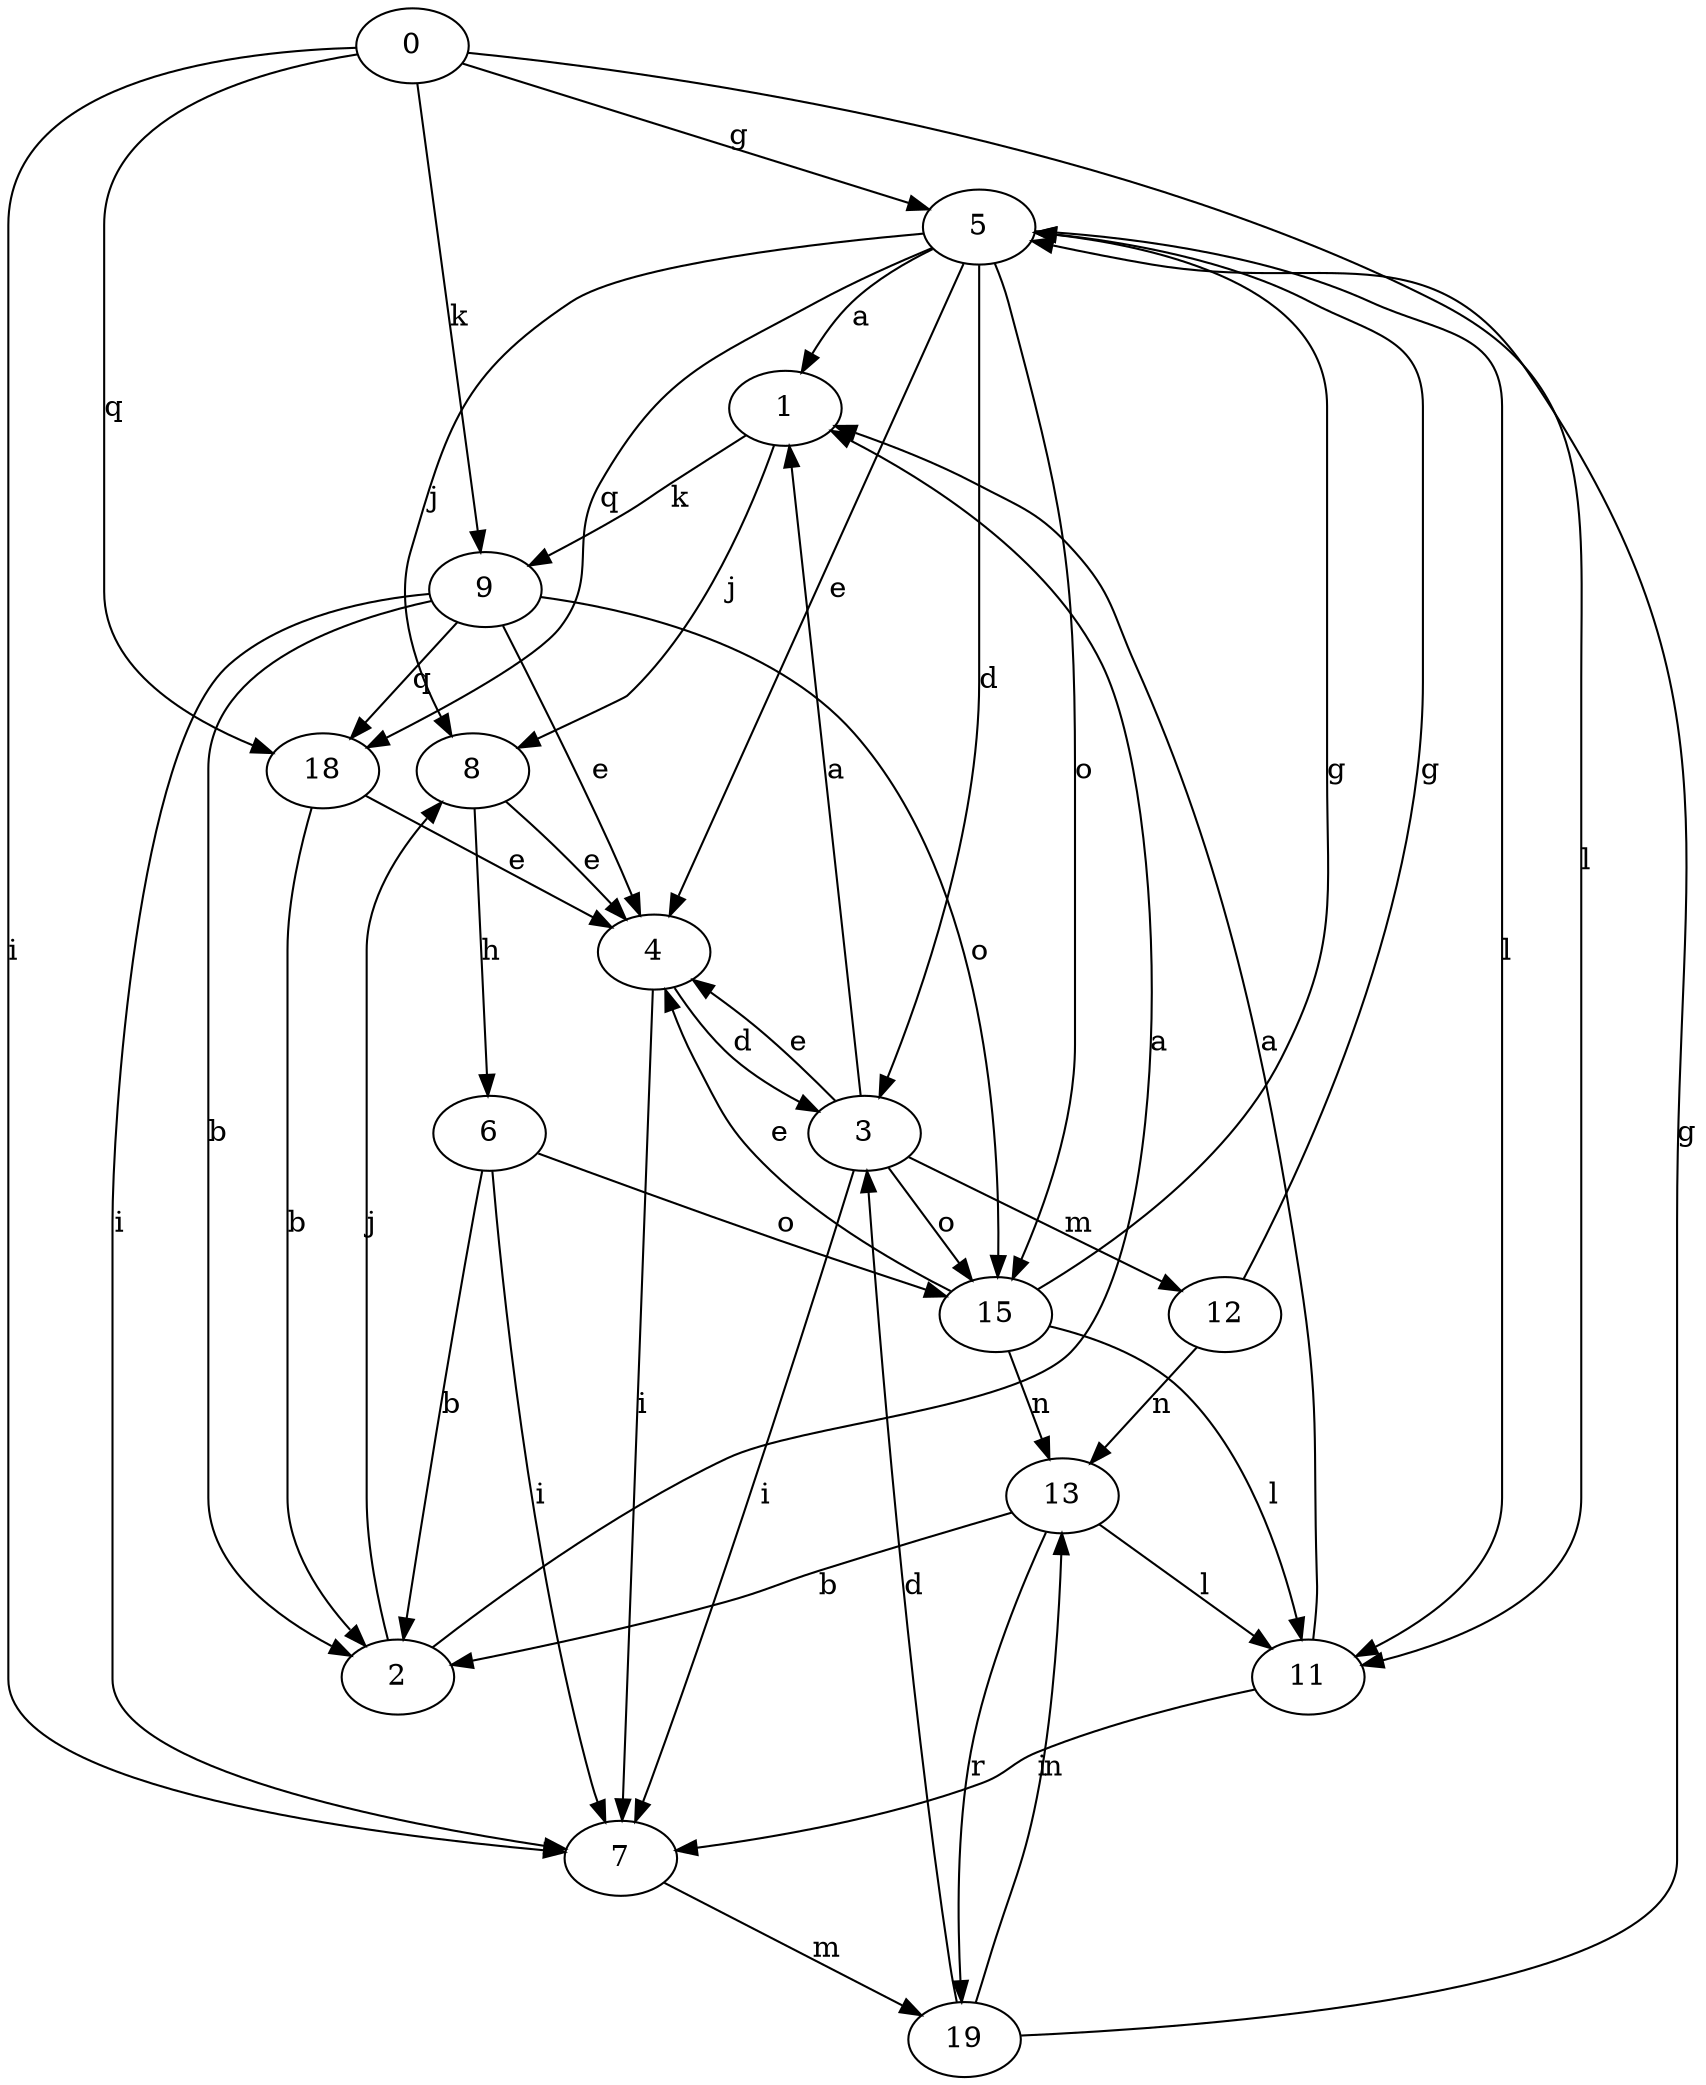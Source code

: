 strict digraph  {
0;
1;
2;
3;
4;
5;
6;
7;
8;
9;
11;
12;
13;
15;
18;
19;
0 -> 5  [label=g];
0 -> 7  [label=i];
0 -> 9  [label=k];
0 -> 11  [label=l];
0 -> 18  [label=q];
1 -> 8  [label=j];
1 -> 9  [label=k];
2 -> 1  [label=a];
2 -> 8  [label=j];
3 -> 1  [label=a];
3 -> 4  [label=e];
3 -> 7  [label=i];
3 -> 12  [label=m];
3 -> 15  [label=o];
4 -> 3  [label=d];
4 -> 7  [label=i];
5 -> 1  [label=a];
5 -> 3  [label=d];
5 -> 4  [label=e];
5 -> 8  [label=j];
5 -> 11  [label=l];
5 -> 15  [label=o];
5 -> 18  [label=q];
6 -> 2  [label=b];
6 -> 7  [label=i];
6 -> 15  [label=o];
7 -> 19  [label=m];
8 -> 4  [label=e];
8 -> 6  [label=h];
9 -> 2  [label=b];
9 -> 4  [label=e];
9 -> 7  [label=i];
9 -> 15  [label=o];
9 -> 18  [label=q];
11 -> 1  [label=a];
11 -> 7  [label=i];
12 -> 5  [label=g];
12 -> 13  [label=n];
13 -> 2  [label=b];
13 -> 11  [label=l];
13 -> 19  [label=r];
15 -> 4  [label=e];
15 -> 5  [label=g];
15 -> 11  [label=l];
15 -> 13  [label=n];
18 -> 2  [label=b];
18 -> 4  [label=e];
19 -> 3  [label=d];
19 -> 5  [label=g];
19 -> 13  [label=n];
}
